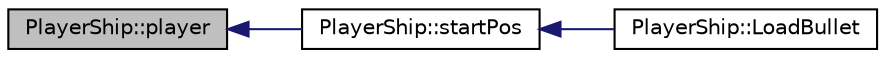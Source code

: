 digraph "PlayerShip::player"
{
  edge [fontname="Helvetica",fontsize="10",labelfontname="Helvetica",labelfontsize="10"];
  node [fontname="Helvetica",fontsize="10",shape=record];
  rankdir="LR";
  Node27 [label="PlayerShip::player",height=0.2,width=0.4,color="black", fillcolor="grey75", style="filled", fontcolor="black"];
  Node27 -> Node28 [dir="back",color="midnightblue",fontsize="10",style="solid",fontname="Helvetica"];
  Node28 [label="PlayerShip::startPos",height=0.2,width=0.4,color="black", fillcolor="white", style="filled",URL="$class_player_ship.html#ab7cefcd91e2b829ab855e5885a0bfa8a",tooltip="Tracks player position to bind it with bullet creation. "];
  Node28 -> Node29 [dir="back",color="midnightblue",fontsize="10",style="solid",fontname="Helvetica"];
  Node29 [label="PlayerShip::LoadBullet",height=0.2,width=0.4,color="black", fillcolor="white", style="filled",URL="$class_player_ship.html#acf1a20ec49d44d382225c7fcdd244dd8",tooltip="Creates and initialises Bullet object. "];
}
